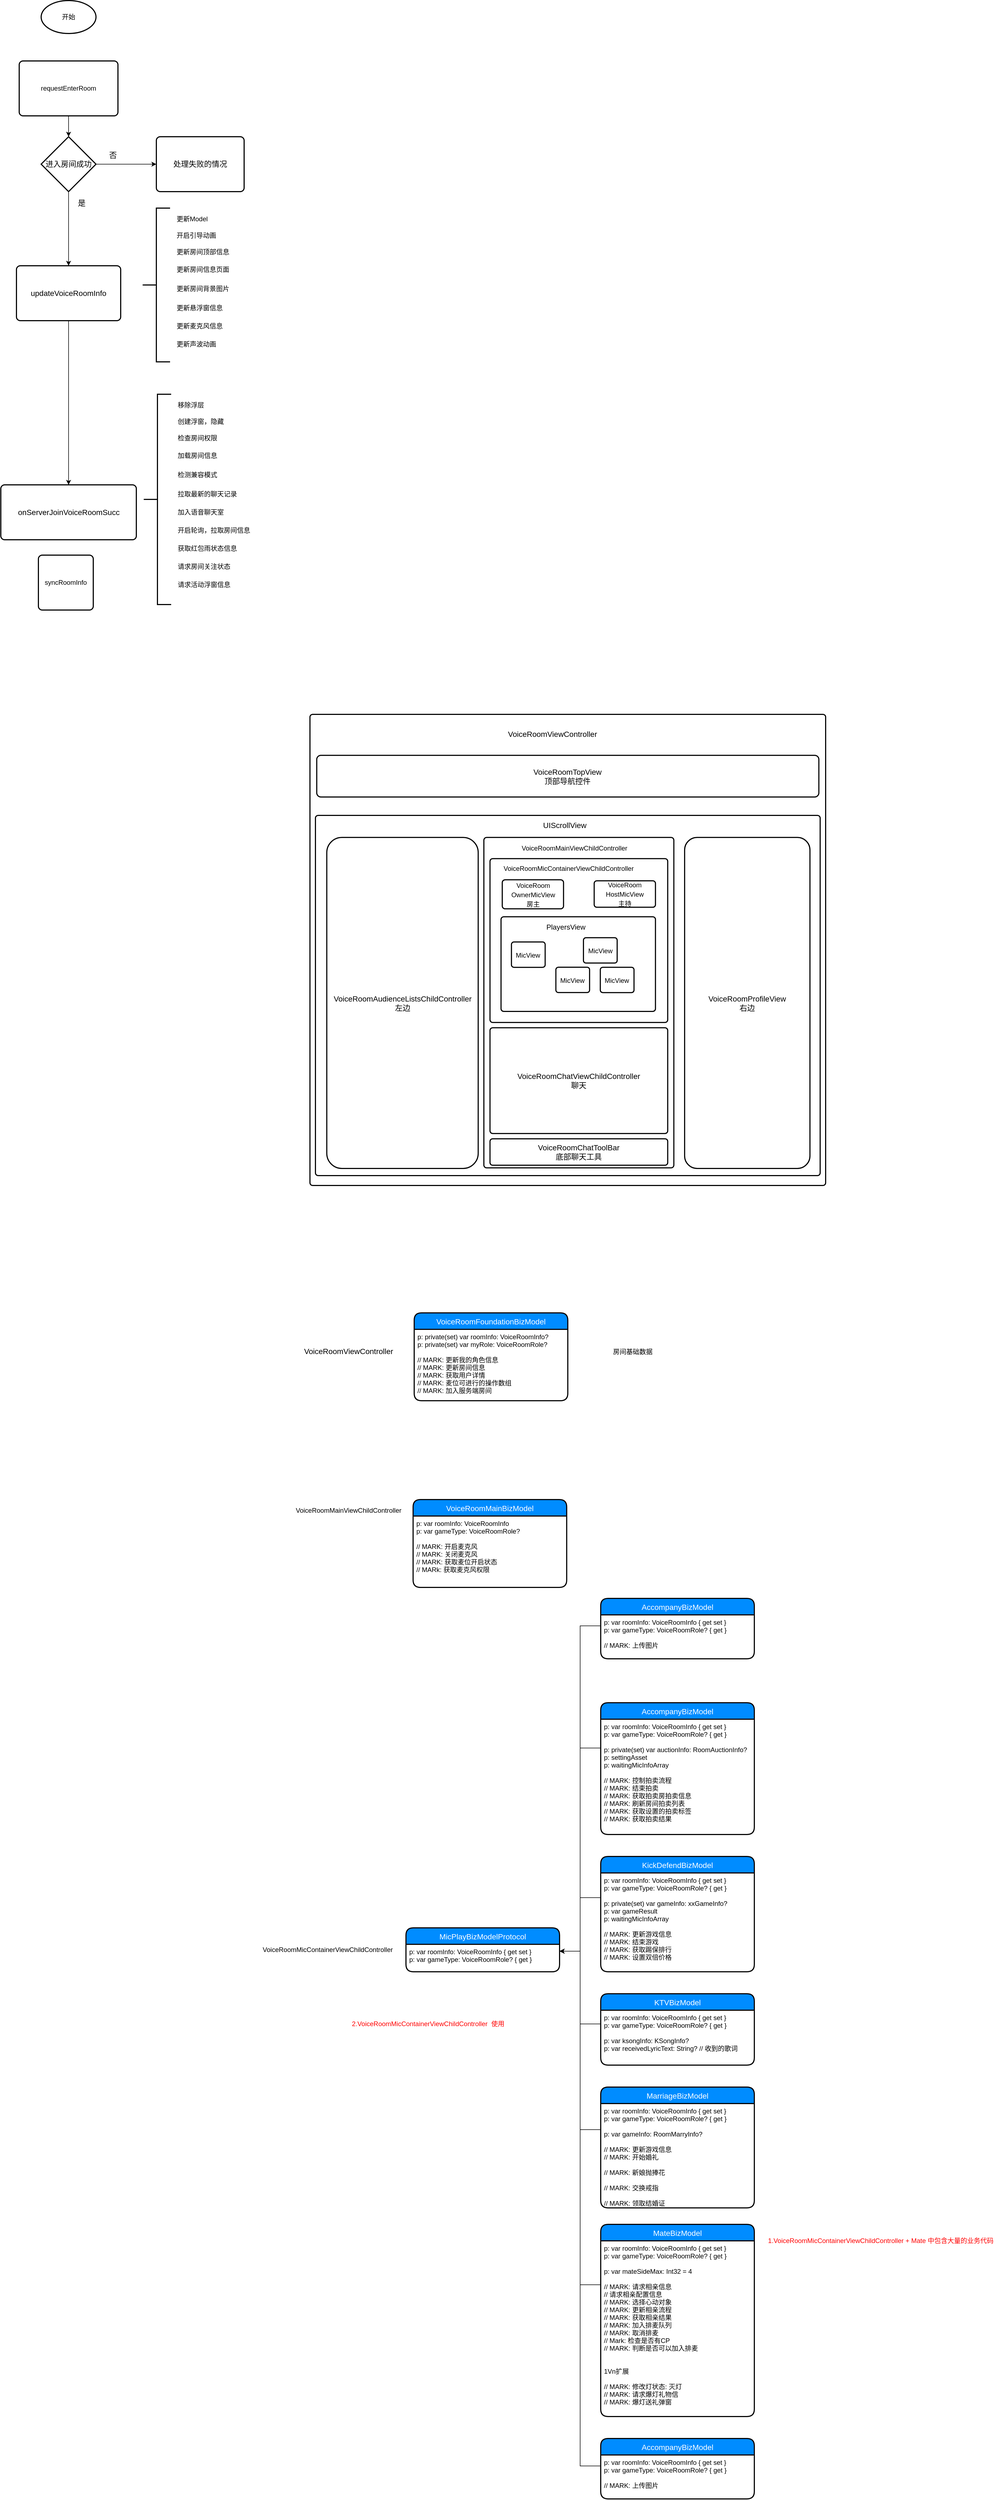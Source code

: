 <mxfile version="12.2.9" type="github" pages="1">
  <diagram id="QXnWpjxVT1Wi_6HcI1Gs" name="第 1 页">
    <mxGraphModel dx="1788" dy="1278" grid="1" gridSize="10" guides="1" tooltips="1" connect="1" arrows="1" fold="1" page="1" pageScale="1" pageWidth="850" pageHeight="1100" math="0" shadow="0">
      <root>
        <mxCell id="0"/>
        <mxCell id="1" parent="0"/>
        <mxCell id="4t1HwyWgQuPsWHYAofXQ-1" value="开始" style="strokeWidth=2;html=1;shape=mxgraph.flowchart.start_1;whiteSpace=wrap;" parent="1" vertex="1">
          <mxGeometry x="280" y="90" width="100" height="60" as="geometry"/>
        </mxCell>
        <mxCell id="4t1HwyWgQuPsWHYAofXQ-2" value="syncRoomInfo" style="rounded=1;whiteSpace=wrap;html=1;absoluteArcSize=1;arcSize=14;strokeWidth=2;" parent="1" vertex="1">
          <mxGeometry x="275" y="1100" width="100" height="100" as="geometry"/>
        </mxCell>
        <mxCell id="uTZmpidnTNi-9U0CQCSV-44" style="edgeStyle=orthogonalEdgeStyle;rounded=0;orthogonalLoop=1;jettySize=auto;html=1;exitX=0.5;exitY=1;exitDx=0;exitDy=0;entryX=0.5;entryY=0;entryDx=0;entryDy=0;entryPerimeter=0;fontSize=14;" parent="1" source="4t1HwyWgQuPsWHYAofXQ-3" target="uTZmpidnTNi-9U0CQCSV-43" edge="1">
          <mxGeometry relative="1" as="geometry"/>
        </mxCell>
        <mxCell id="4t1HwyWgQuPsWHYAofXQ-3" value="requestEnterRoom" style="rounded=1;whiteSpace=wrap;html=1;absoluteArcSize=1;arcSize=14;strokeWidth=2;" parent="1" vertex="1">
          <mxGeometry x="240" y="200" width="180" height="100" as="geometry"/>
        </mxCell>
        <mxCell id="4t1HwyWgQuPsWHYAofXQ-5" value="" style="strokeWidth=2;html=1;shape=mxgraph.flowchart.annotation_2;align=left;labelPosition=right;pointerEvents=1;" parent="1" vertex="1">
          <mxGeometry x="465" y="468" width="50" height="280" as="geometry"/>
        </mxCell>
        <mxCell id="4t1HwyWgQuPsWHYAofXQ-22" value="更新Model" style="text;html=1;resizable=0;points=[];autosize=1;align=left;verticalAlign=top;spacingTop=-4;" parent="1" vertex="1">
          <mxGeometry x="525" y="478" width="70" height="20" as="geometry"/>
        </mxCell>
        <mxCell id="4t1HwyWgQuPsWHYAofXQ-23" value="开启引导动画" style="text;html=1;resizable=0;points=[];autosize=1;align=left;verticalAlign=top;spacingTop=-4;" parent="1" vertex="1">
          <mxGeometry x="525" y="508" width="90" height="20" as="geometry"/>
        </mxCell>
        <mxCell id="4t1HwyWgQuPsWHYAofXQ-24" value="更新房间顶部信息" style="text;html=1;resizable=0;points=[];autosize=1;align=left;verticalAlign=top;spacingTop=-4;" parent="1" vertex="1">
          <mxGeometry x="525" y="538" width="110" height="20" as="geometry"/>
        </mxCell>
        <mxCell id="4t1HwyWgQuPsWHYAofXQ-25" value="更新房间背景图片" style="text;html=1;resizable=0;points=[];autosize=1;align=left;verticalAlign=top;spacingTop=-4;" parent="1" vertex="1">
          <mxGeometry x="525" y="605" width="110" height="20" as="geometry"/>
        </mxCell>
        <mxCell id="4t1HwyWgQuPsWHYAofXQ-26" value="更新房间信息页面" style="text;html=1;resizable=0;points=[];autosize=1;align=left;verticalAlign=top;spacingTop=-4;" parent="1" vertex="1">
          <mxGeometry x="525" y="570" width="110" height="20" as="geometry"/>
        </mxCell>
        <mxCell id="4t1HwyWgQuPsWHYAofXQ-27" value="更新悬浮窗信息" style="text;html=1;resizable=0;points=[];autosize=1;align=left;verticalAlign=top;spacingTop=-4;" parent="1" vertex="1">
          <mxGeometry x="525" y="640" width="100" height="20" as="geometry"/>
        </mxCell>
        <mxCell id="4t1HwyWgQuPsWHYAofXQ-28" value="更新麦克风信息" style="text;html=1;resizable=0;points=[];autosize=1;align=left;verticalAlign=top;spacingTop=-4;" parent="1" vertex="1">
          <mxGeometry x="525" y="673" width="100" height="20" as="geometry"/>
        </mxCell>
        <mxCell id="4t1HwyWgQuPsWHYAofXQ-29" value="更新声波动画" style="text;html=1;resizable=0;points=[];autosize=1;align=left;verticalAlign=top;spacingTop=-4;" parent="1" vertex="1">
          <mxGeometry x="525" y="706" width="90" height="20" as="geometry"/>
        </mxCell>
        <mxCell id="uTZmpidnTNi-9U0CQCSV-9" value="" style="rounded=1;absoluteArcSize=1;html=1;strokeWidth=2;arcSize=10;fontSize=14;fillColor=none;" parent="1" vertex="1">
          <mxGeometry x="770" y="1390" width="940" height="858" as="geometry"/>
        </mxCell>
        <mxCell id="uTZmpidnTNi-9U0CQCSV-10" value="" style="html=1;strokeWidth=2;shape=mxgraph.er.anchor;fontSize=14;whiteSpace=wrap;" parent="uTZmpidnTNi-9U0CQCSV-9" vertex="1">
          <mxGeometry width="470.0" height="858" as="geometry"/>
        </mxCell>
        <mxCell id="uTZmpidnTNi-9U0CQCSV-32" value="VoiceRoomViewController" style="text;html=1;resizable=0;points=[];autosize=1;align=left;verticalAlign=top;spacingTop=-4;fontSize=14;" parent="uTZmpidnTNi-9U0CQCSV-9" vertex="1">
          <mxGeometry x="358.684" y="24.614" width="180" height="20" as="geometry"/>
        </mxCell>
        <mxCell id="uTZmpidnTNi-9U0CQCSV-38" value="VoiceRoomTopView&lt;br&gt;顶部导航控件" style="strokeWidth=2;rounded=1;arcSize=10;whiteSpace=wrap;html=1;align=center;fontSize=14;fillColor=none;" parent="uTZmpidnTNi-9U0CQCSV-9" vertex="1">
          <mxGeometry x="12.368" y="74.609" width="915.263" height="75.852" as="geometry"/>
        </mxCell>
        <mxCell id="uTZmpidnTNi-9U0CQCSV-39" value="" style="rounded=1;absoluteArcSize=1;html=1;strokeWidth=2;arcSize=10;fontSize=14;fillColor=none;" parent="uTZmpidnTNi-9U0CQCSV-9" vertex="1">
          <mxGeometry x="10" y="184" width="920" height="656" as="geometry"/>
        </mxCell>
        <mxCell id="uTZmpidnTNi-9U0CQCSV-40" value="" style="html=1;strokeWidth=2;shape=mxgraph.er.anchor;fontSize=14;whiteSpace=wrap;" parent="uTZmpidnTNi-9U0CQCSV-39" vertex="1">
          <mxGeometry width="460.0" height="399.828" as="geometry"/>
        </mxCell>
        <mxCell id="uTZmpidnTNi-9U0CQCSV-22" value="VoiceRoomProfileView&lt;br&gt;右边" style="strokeWidth=2;rounded=1;arcSize=10;whiteSpace=wrap;html=1;align=center;fontSize=14;fillColor=none;" parent="uTZmpidnTNi-9U0CQCSV-39" vertex="1">
          <mxGeometry x="672.944" y="40.184" width="228.449" height="602.757" as="geometry"/>
        </mxCell>
        <mxCell id="uTZmpidnTNi-9U0CQCSV-21" value="VoiceRoomAudienceListsChildController&lt;br&gt;左边" style="strokeWidth=2;rounded=1;arcSize=10;whiteSpace=wrap;html=1;align=center;fontSize=14;fillColor=none;" parent="uTZmpidnTNi-9U0CQCSV-39" vertex="1">
          <mxGeometry x="20.674" y="40.184" width="276" height="602.757" as="geometry"/>
        </mxCell>
        <mxCell id="uTZmpidnTNi-9U0CQCSV-17" value="" style="rounded=1;absoluteArcSize=1;html=1;strokeWidth=2;arcSize=10;fontSize=13;fillColor=none;" parent="uTZmpidnTNi-9U0CQCSV-39" vertex="1">
          <mxGeometry x="307.011" y="40.184" width="346.292" height="601.752" as="geometry"/>
        </mxCell>
        <mxCell id="uTZmpidnTNi-9U0CQCSV-18" value="" style="html=1;strokeWidth=2;shape=mxgraph.er.anchor;fontSize=14;whiteSpace=wrap;" parent="uTZmpidnTNi-9U0CQCSV-17" vertex="1">
          <mxGeometry width="173.146" height="601.752" as="geometry"/>
        </mxCell>
        <mxCell id="uTZmpidnTNi-9U0CQCSV-19" value="VoiceRoomChatViewChildController&lt;br&gt;聊天" style="rounded=1;absoluteArcSize=1;html=1;strokeWidth=2;arcSize=10;fontSize=14;whiteSpace=wrap;points=[];strokeColor=inherit;fillColor=inherit;" parent="uTZmpidnTNi-9U0CQCSV-17" vertex="1">
          <mxGeometry x="11.171" y="346.609" width="323.951" height="192.561" as="geometry"/>
        </mxCell>
        <mxCell id="uTZmpidnTNi-9U0CQCSV-25" value="VoiceRoomMainViewChildController&lt;br&gt;" style="text;html=1;resizable=0;points=[];autosize=1;align=left;verticalAlign=top;spacingTop=-4;" parent="uTZmpidnTNi-9U0CQCSV-17" vertex="1">
          <mxGeometry x="67.024" y="9.628" width="210" height="20" as="geometry"/>
        </mxCell>
        <mxCell id="uTZmpidnTNi-9U0CQCSV-34" value="VoiceRoomChatToolBar&lt;br&gt;底部聊天工具" style="strokeWidth=2;rounded=1;arcSize=10;whiteSpace=wrap;html=1;align=center;fontSize=14;fillColor=none;" parent="uTZmpidnTNi-9U0CQCSV-17" vertex="1">
          <mxGeometry x="11.171" y="548.798" width="323.951" height="48.14" as="geometry"/>
        </mxCell>
        <mxCell id="uTZmpidnTNi-9U0CQCSV-14" value="" style="rounded=1;absoluteArcSize=1;html=1;strokeWidth=2;arcSize=10;fontSize=14;fillColor=none;" parent="uTZmpidnTNi-9U0CQCSV-17" vertex="1">
          <mxGeometry x="11.171" y="38.512" width="323.951" height="298.469" as="geometry"/>
        </mxCell>
        <mxCell id="uTZmpidnTNi-9U0CQCSV-15" value="" style="html=1;strokeWidth=2;shape=mxgraph.er.anchor;fontSize=14;whiteSpace=wrap;" parent="uTZmpidnTNi-9U0CQCSV-14" vertex="1">
          <mxGeometry width="161.975" height="268.622" as="geometry"/>
        </mxCell>
        <mxCell id="uTZmpidnTNi-9U0CQCSV-23" value="&lt;font style=&quot;font-size: 12px&quot;&gt;VoiceRoom&lt;br&gt;OwnerMicView&lt;br&gt;房主&lt;/font&gt;" style="strokeWidth=2;rounded=1;arcSize=10;whiteSpace=wrap;html=1;align=center;fontSize=14;fillColor=none;" parent="uTZmpidnTNi-9U0CQCSV-14" vertex="1">
          <mxGeometry x="22.341" y="38.512" width="111.707" height="52.954" as="geometry"/>
        </mxCell>
        <mxCell id="uTZmpidnTNi-9U0CQCSV-24" value="&lt;font style=&quot;font-size: 12px&quot;&gt;VoiceRoom&lt;br&gt;HostMicView&lt;br&gt;主持&lt;/font&gt;" style="strokeWidth=2;rounded=1;arcSize=10;whiteSpace=wrap;html=1;align=center;fontSize=14;fillColor=none;" parent="uTZmpidnTNi-9U0CQCSV-14" vertex="1">
          <mxGeometry x="189.902" y="40.438" width="111.707" height="48.14" as="geometry"/>
        </mxCell>
        <mxCell id="uTZmpidnTNi-9U0CQCSV-33" value="&lt;font style=&quot;font-size: 12px&quot;&gt;VoiceRoomMicContainerViewChildController&lt;/font&gt;" style="text;html=1;resizable=0;points=[];autosize=1;align=left;verticalAlign=top;spacingTop=-4;fontSize=14;" parent="uTZmpidnTNi-9U0CQCSV-14" vertex="1">
          <mxGeometry x="22.341" y="6.396" width="250" height="20" as="geometry"/>
        </mxCell>
        <mxCell id="uTZmpidnTNi-9U0CQCSV-35" value="" style="rounded=1;absoluteArcSize=1;html=1;strokeWidth=2;arcSize=10;fontSize=14;fillColor=none;" parent="uTZmpidnTNi-9U0CQCSV-14" vertex="1">
          <mxGeometry x="20.107" y="105.908" width="281.502" height="172.342" as="geometry"/>
        </mxCell>
        <mxCell id="uTZmpidnTNi-9U0CQCSV-36" value="" style="html=1;strokeWidth=2;shape=mxgraph.er.anchor;fontSize=14;whiteSpace=wrap;" parent="uTZmpidnTNi-9U0CQCSV-35" vertex="1">
          <mxGeometry width="140.751" height="172.342" as="geometry"/>
        </mxCell>
        <mxCell id="uTZmpidnTNi-9U0CQCSV-31" value="PlayersView" style="text;html=1;resizable=0;points=[];autosize=1;align=left;verticalAlign=top;spacingTop=-4;fontSize=13;" parent="uTZmpidnTNi-9U0CQCSV-35" vertex="1">
          <mxGeometry x="80.429" y="8.043" width="90" height="20" as="geometry"/>
        </mxCell>
        <mxCell id="uTZmpidnTNi-9U0CQCSV-27" value="&lt;font style=&quot;font-size: 12px&quot;&gt;MicView&lt;/font&gt;" style="strokeWidth=2;rounded=1;arcSize=10;whiteSpace=wrap;html=1;align=center;fontSize=14;fillColor=none;" parent="uTZmpidnTNi-9U0CQCSV-35" vertex="1">
          <mxGeometry x="18.99" y="45.958" width="61.439" height="46.135" as="geometry"/>
        </mxCell>
        <mxCell id="uTZmpidnTNi-9U0CQCSV-29" value="&lt;font style=&quot;font-size: 12px&quot;&gt;MicView&lt;/font&gt;" style="strokeWidth=2;rounded=1;arcSize=10;whiteSpace=wrap;html=1;align=center;fontSize=14;fillColor=none;" parent="uTZmpidnTNi-9U0CQCSV-35" vertex="1">
          <mxGeometry x="99.978" y="91.916" width="61.439" height="46.135" as="geometry"/>
        </mxCell>
        <mxCell id="uTZmpidnTNi-9U0CQCSV-30" value="&lt;font style=&quot;font-size: 12px&quot;&gt;MicView&lt;/font&gt;" style="strokeWidth=2;rounded=1;arcSize=10;whiteSpace=wrap;html=1;align=center;fontSize=14;fillColor=none;" parent="uTZmpidnTNi-9U0CQCSV-35" vertex="1">
          <mxGeometry x="150.246" y="38.18" width="61.439" height="46.135" as="geometry"/>
        </mxCell>
        <mxCell id="uTZmpidnTNi-9U0CQCSV-28" value="&lt;font style=&quot;font-size: 12px&quot;&gt;MicView&lt;/font&gt;" style="strokeWidth=2;rounded=1;arcSize=10;whiteSpace=wrap;html=1;align=center;fontSize=14;fillColor=none;" parent="uTZmpidnTNi-9U0CQCSV-35" vertex="1">
          <mxGeometry x="180.966" y="92.004" width="61.439" height="46.135" as="geometry"/>
        </mxCell>
        <mxCell id="uTZmpidnTNi-9U0CQCSV-42" value="UIScrollView" style="text;html=1;resizable=0;points=[];autosize=1;align=left;verticalAlign=top;spacingTop=-4;fontSize=14;" parent="uTZmpidnTNi-9U0CQCSV-39" vertex="1">
          <mxGeometry x="413.483" y="7.032" width="90" height="20" as="geometry"/>
        </mxCell>
        <mxCell id="uTZmpidnTNi-9U0CQCSV-47" style="edgeStyle=orthogonalEdgeStyle;rounded=0;orthogonalLoop=1;jettySize=auto;html=1;exitX=0.5;exitY=1;exitDx=0;exitDy=0;exitPerimeter=0;entryX=0.5;entryY=0;entryDx=0;entryDy=0;fontSize=14;" parent="1" source="uTZmpidnTNi-9U0CQCSV-43" target="uTZmpidnTNi-9U0CQCSV-45" edge="1">
          <mxGeometry relative="1" as="geometry"/>
        </mxCell>
        <mxCell id="uTZmpidnTNi-9U0CQCSV-48" style="edgeStyle=orthogonalEdgeStyle;rounded=0;orthogonalLoop=1;jettySize=auto;html=1;exitX=1;exitY=0.5;exitDx=0;exitDy=0;exitPerimeter=0;entryX=0;entryY=0.5;entryDx=0;entryDy=0;fontSize=14;" parent="1" source="uTZmpidnTNi-9U0CQCSV-43" target="uTZmpidnTNi-9U0CQCSV-46" edge="1">
          <mxGeometry relative="1" as="geometry"/>
        </mxCell>
        <mxCell id="uTZmpidnTNi-9U0CQCSV-43" value="进入房间成功" style="strokeWidth=2;html=1;shape=mxgraph.flowchart.decision;whiteSpace=wrap;fillColor=none;fontSize=14;" parent="1" vertex="1">
          <mxGeometry x="280" y="338" width="100" height="100" as="geometry"/>
        </mxCell>
        <mxCell id="uTZmpidnTNi-9U0CQCSV-55" value="" style="edgeStyle=orthogonalEdgeStyle;rounded=0;orthogonalLoop=1;jettySize=auto;html=1;fontSize=14;" parent="1" source="uTZmpidnTNi-9U0CQCSV-45" target="uTZmpidnTNi-9U0CQCSV-54" edge="1">
          <mxGeometry relative="1" as="geometry"/>
        </mxCell>
        <mxCell id="uTZmpidnTNi-9U0CQCSV-45" value="updateVoiceRoomInfo" style="rounded=1;whiteSpace=wrap;html=1;absoluteArcSize=1;arcSize=14;strokeWidth=2;fillColor=none;fontSize=14;" parent="1" vertex="1">
          <mxGeometry x="235" y="573" width="190" height="100" as="geometry"/>
        </mxCell>
        <mxCell id="uTZmpidnTNi-9U0CQCSV-54" value="onServerJoinVoiceRoomSucc" style="rounded=1;whiteSpace=wrap;html=1;absoluteArcSize=1;arcSize=14;strokeWidth=2;fillColor=none;fontSize=14;" parent="1" vertex="1">
          <mxGeometry x="206.5" y="972" width="247" height="100" as="geometry"/>
        </mxCell>
        <mxCell id="uTZmpidnTNi-9U0CQCSV-46" value="处理失败的情况" style="rounded=1;whiteSpace=wrap;html=1;absoluteArcSize=1;arcSize=14;strokeWidth=2;fillColor=none;fontSize=14;" parent="1" vertex="1">
          <mxGeometry x="490" y="338" width="160" height="100" as="geometry"/>
        </mxCell>
        <mxCell id="uTZmpidnTNi-9U0CQCSV-49" value="否" style="text;html=1;resizable=0;points=[];autosize=1;align=left;verticalAlign=top;spacingTop=-4;fontSize=14;" parent="1" vertex="1">
          <mxGeometry x="402" y="361" width="30" height="20" as="geometry"/>
        </mxCell>
        <mxCell id="uTZmpidnTNi-9U0CQCSV-50" value="是" style="text;html=1;resizable=0;points=[];autosize=1;align=left;verticalAlign=top;spacingTop=-4;fontSize=14;" parent="1" vertex="1">
          <mxGeometry x="345" y="448" width="30" height="20" as="geometry"/>
        </mxCell>
        <mxCell id="uTZmpidnTNi-9U0CQCSV-56" value="" style="strokeWidth=2;html=1;shape=mxgraph.flowchart.annotation_2;align=left;labelPosition=right;pointerEvents=1;" parent="1" vertex="1">
          <mxGeometry x="467" y="807" width="50" height="383" as="geometry"/>
        </mxCell>
        <mxCell id="uTZmpidnTNi-9U0CQCSV-57" value="移除浮层" style="text;html=1;resizable=0;points=[];autosize=1;align=left;verticalAlign=top;spacingTop=-4;" parent="1" vertex="1">
          <mxGeometry x="527" y="817" width="60" height="20" as="geometry"/>
        </mxCell>
        <mxCell id="uTZmpidnTNi-9U0CQCSV-58" value="创建浮窗，隐藏" style="text;html=1;resizable=0;points=[];autosize=1;align=left;verticalAlign=top;spacingTop=-4;" parent="1" vertex="1">
          <mxGeometry x="527" y="847" width="100" height="20" as="geometry"/>
        </mxCell>
        <mxCell id="uTZmpidnTNi-9U0CQCSV-59" value="检查房间权限" style="text;html=1;resizable=0;points=[];autosize=1;align=left;verticalAlign=top;spacingTop=-4;" parent="1" vertex="1">
          <mxGeometry x="527" y="877" width="90" height="20" as="geometry"/>
        </mxCell>
        <mxCell id="uTZmpidnTNi-9U0CQCSV-60" value="检测兼容模式" style="text;html=1;resizable=0;points=[];autosize=1;align=left;verticalAlign=top;spacingTop=-4;" parent="1" vertex="1">
          <mxGeometry x="527" y="944" width="90" height="20" as="geometry"/>
        </mxCell>
        <mxCell id="uTZmpidnTNi-9U0CQCSV-61" value="加载房间信息" style="text;html=1;resizable=0;points=[];autosize=1;align=left;verticalAlign=top;spacingTop=-4;" parent="1" vertex="1">
          <mxGeometry x="527" y="909" width="90" height="20" as="geometry"/>
        </mxCell>
        <mxCell id="uTZmpidnTNi-9U0CQCSV-62" value="拉取最新的聊天记录" style="text;html=1;resizable=0;points=[];autosize=1;align=left;verticalAlign=top;spacingTop=-4;" parent="1" vertex="1">
          <mxGeometry x="527" y="979" width="120" height="20" as="geometry"/>
        </mxCell>
        <mxCell id="uTZmpidnTNi-9U0CQCSV-63" value="加入语音聊天室" style="text;html=1;resizable=0;points=[];autosize=1;align=left;verticalAlign=top;spacingTop=-4;" parent="1" vertex="1">
          <mxGeometry x="527" y="1012" width="100" height="20" as="geometry"/>
        </mxCell>
        <mxCell id="uTZmpidnTNi-9U0CQCSV-64" value="开启轮询，拉取房间信息" style="text;html=1;resizable=0;points=[];autosize=1;align=left;verticalAlign=top;spacingTop=-4;" parent="1" vertex="1">
          <mxGeometry x="527" y="1045" width="150" height="20" as="geometry"/>
        </mxCell>
        <mxCell id="uTZmpidnTNi-9U0CQCSV-65" value="获取红包雨状态信息" style="text;html=1;resizable=0;points=[];autosize=1;align=left;verticalAlign=top;spacingTop=-4;" parent="1" vertex="1">
          <mxGeometry x="527" y="1078" width="120" height="20" as="geometry"/>
        </mxCell>
        <mxCell id="uTZmpidnTNi-9U0CQCSV-66" value="请求房间关注状态" style="text;html=1;resizable=0;points=[];autosize=1;align=left;verticalAlign=top;spacingTop=-4;" parent="1" vertex="1">
          <mxGeometry x="527" y="1111" width="110" height="20" as="geometry"/>
        </mxCell>
        <mxCell id="uTZmpidnTNi-9U0CQCSV-67" value="请求活动浮窗信息" style="text;html=1;resizable=0;points=[];autosize=1;align=left;verticalAlign=top;spacingTop=-4;" parent="1" vertex="1">
          <mxGeometry x="527" y="1144" width="110" height="20" as="geometry"/>
        </mxCell>
        <mxCell id="90Lqw9JZA4BBypxKJD_L-4" value="&lt;span style=&quot;font-size: 14px ; text-align: left&quot;&gt;VoiceRoomViewController&lt;/span&gt;" style="text;html=1;align=center;verticalAlign=middle;resizable=0;points=[];;autosize=1;" vertex="1" parent="1">
          <mxGeometry x="750" y="2540" width="180" height="20" as="geometry"/>
        </mxCell>
        <mxCell id="90Lqw9JZA4BBypxKJD_L-5" value="&lt;span style=&quot;text-align: left&quot;&gt;VoiceRoomMainViewChildController&lt;/span&gt;" style="text;html=1;align=center;verticalAlign=middle;resizable=0;points=[];;autosize=1;" vertex="1" parent="1">
          <mxGeometry x="735" y="2830" width="210" height="20" as="geometry"/>
        </mxCell>
        <mxCell id="90Lqw9JZA4BBypxKJD_L-7" value="VoiceRoomFoundationBizModel" style="swimlane;childLayout=stackLayout;horizontal=1;startSize=30;horizontalStack=0;fillColor=#008cff;fontColor=#FFFFFF;rounded=1;fontSize=14;fontStyle=0;strokeWidth=2;resizeParent=0;resizeLast=1;shadow=0;dashed=0;align=center;" vertex="1" parent="1">
          <mxGeometry x="960" y="2480" width="280" height="160" as="geometry"/>
        </mxCell>
        <mxCell id="90Lqw9JZA4BBypxKJD_L-8" value="p: private(set) var roomInfo: VoiceRoomInfo?&#xa;p: private(set) var myRole: VoiceRoomRole?&#xa;&#xa;// MARK: 更新我的角色信息&#xa;// MARK: 更新房间信息&#xa;// MARK: 获取用户详情&#xa;// MARK: 麦位可进行的操作数组&#xa;// MARK: 加入服务端房间&#xa;" style="align=left;strokeColor=none;fillColor=none;spacingLeft=4;fontSize=12;verticalAlign=top;resizable=0;rotatable=0;part=1;" vertex="1" parent="90Lqw9JZA4BBypxKJD_L-7">
          <mxGeometry y="30" width="280" height="130" as="geometry"/>
        </mxCell>
        <mxCell id="90Lqw9JZA4BBypxKJD_L-10" value="&lt;span style=&quot;white-space: normal&quot;&gt;&lt;br&gt;&lt;/span&gt;" style="text;html=1;align=center;verticalAlign=middle;resizable=0;points=[];;autosize=1;" vertex="1" parent="1">
          <mxGeometry x="1383" y="2561" width="20" height="20" as="geometry"/>
        </mxCell>
        <mxCell id="90Lqw9JZA4BBypxKJD_L-14" value="房间基础数据" style="text;html=1;align=center;verticalAlign=middle;resizable=0;points=[];;autosize=1;" vertex="1" parent="1">
          <mxGeometry x="1313" y="2541" width="90" height="20" as="geometry"/>
        </mxCell>
        <mxCell id="90Lqw9JZA4BBypxKJD_L-17" value="VoiceRoomMainBizModel" style="swimlane;childLayout=stackLayout;horizontal=1;startSize=30;horizontalStack=0;fillColor=#008cff;fontColor=#FFFFFF;rounded=1;fontSize=14;fontStyle=0;strokeWidth=2;resizeParent=0;resizeLast=1;shadow=0;dashed=0;align=center;" vertex="1" parent="1">
          <mxGeometry x="958" y="2820" width="280" height="160" as="geometry"/>
        </mxCell>
        <mxCell id="90Lqw9JZA4BBypxKJD_L-18" value="p: var roomInfo: VoiceRoomInfo&#xa;p: var gameType: VoiceRoomRole?&#xa;&#xa;// MARK: 开启麦克风&#xa;// MARK: 关闭麦克风&#xa;// MARK: 获取麦位开启状态&#xa;// MARk: 获取麦克风权限&#xa;&#xa;" style="align=left;strokeColor=none;fillColor=none;spacingLeft=4;fontSize=12;verticalAlign=top;resizable=0;rotatable=0;part=1;" vertex="1" parent="90Lqw9JZA4BBypxKJD_L-17">
          <mxGeometry y="30" width="280" height="130" as="geometry"/>
        </mxCell>
        <mxCell id="90Lqw9JZA4BBypxKJD_L-20" value="VoiceRoomMicContainerViewChildController" style="text;html=1;align=center;verticalAlign=middle;resizable=0;points=[];;autosize=1;" vertex="1" parent="1">
          <mxGeometry x="677" y="3630" width="250" height="20" as="geometry"/>
        </mxCell>
        <mxCell id="90Lqw9JZA4BBypxKJD_L-22" value="MicPlayBizModelProtocol" style="swimlane;childLayout=stackLayout;horizontal=1;startSize=30;horizontalStack=0;fillColor=#008cff;fontColor=#FFFFFF;rounded=1;fontSize=14;fontStyle=0;strokeWidth=2;resizeParent=0;resizeLast=1;shadow=0;dashed=0;align=center;" vertex="1" parent="1">
          <mxGeometry x="945" y="3600" width="280" height="80" as="geometry"/>
        </mxCell>
        <mxCell id="90Lqw9JZA4BBypxKJD_L-23" value="p: var roomInfo: VoiceRoomInfo { get set }&#xa;p: var gameType: VoiceRoomRole? { get }&#xa;&#xa;&#xa;" style="align=left;strokeColor=none;fillColor=none;spacingLeft=4;fontSize=12;verticalAlign=top;resizable=0;rotatable=0;part=1;" vertex="1" parent="90Lqw9JZA4BBypxKJD_L-22">
          <mxGeometry y="30" width="280" height="50" as="geometry"/>
        </mxCell>
        <mxCell id="90Lqw9JZA4BBypxKJD_L-24" value="AccompanyBizModel" style="swimlane;childLayout=stackLayout;horizontal=1;startSize=30;horizontalStack=0;fillColor=#008cff;fontColor=#FFFFFF;rounded=1;fontSize=14;fontStyle=0;strokeWidth=2;resizeParent=0;resizeLast=1;shadow=0;dashed=0;align=center;" vertex="1" parent="1">
          <mxGeometry x="1300" y="3000" width="280" height="110" as="geometry"/>
        </mxCell>
        <mxCell id="90Lqw9JZA4BBypxKJD_L-25" value="p: var roomInfo: VoiceRoomInfo { get set }&#xa;p: var gameType: VoiceRoomRole? { get }&#xa;&#xa;// MARK: 上传图片&#xa;&#xa;&#xa;" style="align=left;strokeColor=none;fillColor=none;spacingLeft=4;fontSize=12;verticalAlign=top;resizable=0;rotatable=0;part=1;" vertex="1" parent="90Lqw9JZA4BBypxKJD_L-24">
          <mxGeometry y="30" width="280" height="80" as="geometry"/>
        </mxCell>
        <mxCell id="90Lqw9JZA4BBypxKJD_L-27" style="edgeStyle=orthogonalEdgeStyle;rounded=0;orthogonalLoop=1;jettySize=auto;html=1;exitX=0;exitY=0.25;exitDx=0;exitDy=0;entryX=1;entryY=0.25;entryDx=0;entryDy=0;" edge="1" parent="1" source="90Lqw9JZA4BBypxKJD_L-25" target="90Lqw9JZA4BBypxKJD_L-23">
          <mxGeometry relative="1" as="geometry"/>
        </mxCell>
        <mxCell id="90Lqw9JZA4BBypxKJD_L-28" value="AccompanyBizModel" style="swimlane;childLayout=stackLayout;horizontal=1;startSize=30;horizontalStack=0;fillColor=#008cff;fontColor=#FFFFFF;rounded=1;fontSize=14;fontStyle=0;strokeWidth=2;resizeParent=0;resizeLast=1;shadow=0;dashed=0;align=center;" vertex="1" parent="1">
          <mxGeometry x="1300" y="3190" width="280" height="240" as="geometry"/>
        </mxCell>
        <mxCell id="90Lqw9JZA4BBypxKJD_L-29" value="p: var roomInfo: VoiceRoomInfo { get set }&#xa;p: var gameType: VoiceRoomRole? { get }&#xa;&#xa;p: private(set) var auctionInfo: RoomAuctionInfo?&#xa;p: settingAsset&#xa;p: waitingMicInfoArray&#xa;&#xa;// MARK: 控制拍卖流程&#xa;// MARK: 结束拍卖&#xa;// MARK: 获取拍卖房拍卖信息&#xa;// MARK: 刷新房间拍卖列表&#xa;// MARK: 获取设置的拍卖标签&#xa;// MARK: 获取拍卖结果&#xa;&#xa;&#xa;&#xa;" style="align=left;strokeColor=none;fillColor=none;spacingLeft=4;fontSize=12;verticalAlign=top;resizable=0;rotatable=0;part=1;" vertex="1" parent="90Lqw9JZA4BBypxKJD_L-28">
          <mxGeometry y="30" width="280" height="210" as="geometry"/>
        </mxCell>
        <mxCell id="90Lqw9JZA4BBypxKJD_L-30" style="edgeStyle=orthogonalEdgeStyle;rounded=0;orthogonalLoop=1;jettySize=auto;html=1;exitX=0;exitY=0.25;exitDx=0;exitDy=0;entryX=1;entryY=0.25;entryDx=0;entryDy=0;" edge="1" parent="1" source="90Lqw9JZA4BBypxKJD_L-29" target="90Lqw9JZA4BBypxKJD_L-23">
          <mxGeometry relative="1" as="geometry"/>
        </mxCell>
        <mxCell id="90Lqw9JZA4BBypxKJD_L-35" value="KickDefendBizModel" style="swimlane;childLayout=stackLayout;horizontal=1;startSize=30;horizontalStack=0;fillColor=#008cff;fontColor=#FFFFFF;rounded=1;fontSize=14;fontStyle=0;strokeWidth=2;resizeParent=0;resizeLast=1;shadow=0;dashed=0;align=center;" vertex="1" parent="1">
          <mxGeometry x="1300" y="3470" width="280" height="210" as="geometry"/>
        </mxCell>
        <mxCell id="90Lqw9JZA4BBypxKJD_L-36" value="p: var roomInfo: VoiceRoomInfo { get set }&#xa;p: var gameType: VoiceRoomRole? { get }&#xa;&#xa;p: private(set) var gameInfo: xxGameInfo?&#xa;p: var gameResult&#xa;p: waitingMicInfoArray&#xa;&#xa;// MARK: 更新游戏信息&#xa;// MARK: 结束游戏&#xa;// MARK: 获取踢保排行&#xa;// MARK: 设置双倍价格&#xa;&#xa;&#xa;&#xa;" style="align=left;strokeColor=none;fillColor=none;spacingLeft=4;fontSize=12;verticalAlign=top;resizable=0;rotatable=0;part=1;" vertex="1" parent="90Lqw9JZA4BBypxKJD_L-35">
          <mxGeometry y="30" width="280" height="180" as="geometry"/>
        </mxCell>
        <mxCell id="90Lqw9JZA4BBypxKJD_L-37" value="KTVBizModel" style="swimlane;childLayout=stackLayout;horizontal=1;startSize=30;horizontalStack=0;fillColor=#008cff;fontColor=#FFFFFF;rounded=1;fontSize=14;fontStyle=0;strokeWidth=2;resizeParent=0;resizeLast=1;shadow=0;dashed=0;align=center;" vertex="1" parent="1">
          <mxGeometry x="1300" y="3720" width="280" height="130" as="geometry"/>
        </mxCell>
        <mxCell id="90Lqw9JZA4BBypxKJD_L-38" value="p: var roomInfo: VoiceRoomInfo { get set }&#xa;p: var gameType: VoiceRoomRole? { get }&#xa;&#xa;p: var ksongInfo: KSongInfo?&#xa;p: var receivedLyricText: String? // 收到的歌词&#xa;&#xa;&#xa;&#xa;" style="align=left;strokeColor=none;fillColor=none;spacingLeft=4;fontSize=12;verticalAlign=top;resizable=0;rotatable=0;part=1;" vertex="1" parent="90Lqw9JZA4BBypxKJD_L-37">
          <mxGeometry y="30" width="280" height="100" as="geometry"/>
        </mxCell>
        <mxCell id="90Lqw9JZA4BBypxKJD_L-39" value="MarriageBizModel" style="swimlane;childLayout=stackLayout;horizontal=1;startSize=30;horizontalStack=0;fillColor=#008cff;fontColor=#FFFFFF;rounded=1;fontSize=14;fontStyle=0;strokeWidth=2;resizeParent=0;resizeLast=1;shadow=0;dashed=0;align=center;" vertex="1" parent="1">
          <mxGeometry x="1300" y="3890" width="280" height="220" as="geometry"/>
        </mxCell>
        <mxCell id="90Lqw9JZA4BBypxKJD_L-40" value="p: var roomInfo: VoiceRoomInfo { get set }&#xa;p: var gameType: VoiceRoomRole? { get }&#xa;&#xa;p: var gameInfo: RoomMarryInfo?&#xa;&#xa;// MARK: 更新游戏信息&#xa;// MARK: 开始婚礼&#xa;&#xa;// MARK: 新娘抛捧花&#xa;&#xa;// MARK: 交换戒指&#xa;&#xa;// MARK: 领取结婚证&#xa;&#xa;&#xa;&#xa;&#xa;&#xa;" style="align=left;strokeColor=none;fillColor=none;spacingLeft=4;fontSize=12;verticalAlign=top;resizable=0;rotatable=0;part=1;" vertex="1" parent="90Lqw9JZA4BBypxKJD_L-39">
          <mxGeometry y="30" width="280" height="190" as="geometry"/>
        </mxCell>
        <mxCell id="90Lqw9JZA4BBypxKJD_L-41" style="edgeStyle=orthogonalEdgeStyle;rounded=0;orthogonalLoop=1;jettySize=auto;html=1;exitX=0;exitY=0.25;exitDx=0;exitDy=0;entryX=1;entryY=0.25;entryDx=0;entryDy=0;" edge="1" parent="1" source="90Lqw9JZA4BBypxKJD_L-36" target="90Lqw9JZA4BBypxKJD_L-23">
          <mxGeometry relative="1" as="geometry"/>
        </mxCell>
        <mxCell id="90Lqw9JZA4BBypxKJD_L-42" style="edgeStyle=orthogonalEdgeStyle;rounded=0;orthogonalLoop=1;jettySize=auto;html=1;exitX=0;exitY=0.25;exitDx=0;exitDy=0;entryX=1;entryY=0.25;entryDx=0;entryDy=0;" edge="1" parent="1" source="90Lqw9JZA4BBypxKJD_L-38" target="90Lqw9JZA4BBypxKJD_L-23">
          <mxGeometry relative="1" as="geometry"/>
        </mxCell>
        <mxCell id="90Lqw9JZA4BBypxKJD_L-44" style="edgeStyle=orthogonalEdgeStyle;rounded=0;orthogonalLoop=1;jettySize=auto;html=1;exitX=0;exitY=0.25;exitDx=0;exitDy=0;entryX=1;entryY=0.25;entryDx=0;entryDy=0;" edge="1" parent="1" source="90Lqw9JZA4BBypxKJD_L-40" target="90Lqw9JZA4BBypxKJD_L-23">
          <mxGeometry relative="1" as="geometry"/>
        </mxCell>
        <mxCell id="90Lqw9JZA4BBypxKJD_L-45" value="MateBizModel" style="swimlane;childLayout=stackLayout;horizontal=1;startSize=30;horizontalStack=0;fillColor=#008cff;fontColor=#FFFFFF;rounded=1;fontSize=14;fontStyle=0;strokeWidth=2;resizeParent=0;resizeLast=1;shadow=0;dashed=0;align=center;" vertex="1" parent="1">
          <mxGeometry x="1300" y="4140" width="280" height="350" as="geometry"/>
        </mxCell>
        <mxCell id="90Lqw9JZA4BBypxKJD_L-46" value="p: var roomInfo: VoiceRoomInfo { get set }&#xa;p: var gameType: VoiceRoomRole? { get }&#xa;&#xa;p: var mateSideMax: Int32 = 4&#xa;&#xa;// MARK: 请求相亲信息&#xa;// 请求相亲配置信息&#xa;// MARK: 选择心动对象&#xa;// MARK: 更新相亲流程&#xa;// MARK: 获取相亲结果&#xa;// MARK: 加入排麦队列&#xa;// MARK: 取消排麦&#xa;// Mark: 检查是否有CP&#xa;// MARK: 判断是否可以加入排麦&#xa;&#xa;&#xa;1Vn扩展&#xa;&#xa;// MARK: 修改灯状态: 灭灯&#xa;// MARK: 请求爆灯礼物信&#xa;// MARK: 爆灯送礼弹窗&#xa;" style="align=left;strokeColor=none;fillColor=none;spacingLeft=4;fontSize=12;verticalAlign=top;resizable=0;rotatable=0;part=1;" vertex="1" parent="90Lqw9JZA4BBypxKJD_L-45">
          <mxGeometry y="30" width="280" height="320" as="geometry"/>
        </mxCell>
        <mxCell id="90Lqw9JZA4BBypxKJD_L-47" value="1.VoiceRoomMicContainerViewChildController + Mate 中包含大量的业务代码" style="text;html=1;align=center;verticalAlign=middle;resizable=0;points=[];;autosize=1;fontColor=#FF0000;" vertex="1" parent="1">
          <mxGeometry x="1595" y="4160" width="430" height="20" as="geometry"/>
        </mxCell>
        <mxCell id="90Lqw9JZA4BBypxKJD_L-48" value="AccompanyBizModel" style="swimlane;childLayout=stackLayout;horizontal=1;startSize=30;horizontalStack=0;fillColor=#008cff;fontColor=#FFFFFF;rounded=1;fontSize=14;fontStyle=0;strokeWidth=2;resizeParent=0;resizeLast=1;shadow=0;dashed=0;align=center;" vertex="1" parent="1">
          <mxGeometry x="1300" y="4530" width="280" height="110" as="geometry"/>
        </mxCell>
        <mxCell id="90Lqw9JZA4BBypxKJD_L-49" value="p: var roomInfo: VoiceRoomInfo { get set }&#xa;p: var gameType: VoiceRoomRole? { get }&#xa;&#xa;// MARK: 上传图片&#xa;&#xa;&#xa;" style="align=left;strokeColor=none;fillColor=none;spacingLeft=4;fontSize=12;verticalAlign=top;resizable=0;rotatable=0;part=1;" vertex="1" parent="90Lqw9JZA4BBypxKJD_L-48">
          <mxGeometry y="30" width="280" height="80" as="geometry"/>
        </mxCell>
        <mxCell id="90Lqw9JZA4BBypxKJD_L-50" style="edgeStyle=orthogonalEdgeStyle;rounded=0;orthogonalLoop=1;jettySize=auto;html=1;exitX=0;exitY=0.25;exitDx=0;exitDy=0;entryX=1;entryY=0.25;entryDx=0;entryDy=0;" edge="1" parent="1" source="90Lqw9JZA4BBypxKJD_L-46" target="90Lqw9JZA4BBypxKJD_L-23">
          <mxGeometry relative="1" as="geometry"/>
        </mxCell>
        <mxCell id="90Lqw9JZA4BBypxKJD_L-51" style="edgeStyle=orthogonalEdgeStyle;rounded=0;orthogonalLoop=1;jettySize=auto;html=1;exitX=0;exitY=0.25;exitDx=0;exitDy=0;entryX=1;entryY=0.25;entryDx=0;entryDy=0;" edge="1" parent="1" source="90Lqw9JZA4BBypxKJD_L-49" target="90Lqw9JZA4BBypxKJD_L-23">
          <mxGeometry relative="1" as="geometry"/>
        </mxCell>
        <mxCell id="90Lqw9JZA4BBypxKJD_L-52" value="2.VoiceRoomMicContainerViewChildController &amp;nbsp;使用" style="text;html=1;align=center;verticalAlign=middle;resizable=0;points=[];;autosize=1;fontColor=#FF0000;" vertex="1" parent="1">
          <mxGeometry x="840" y="3765" width="290" height="20" as="geometry"/>
        </mxCell>
      </root>
    </mxGraphModel>
  </diagram>
</mxfile>
